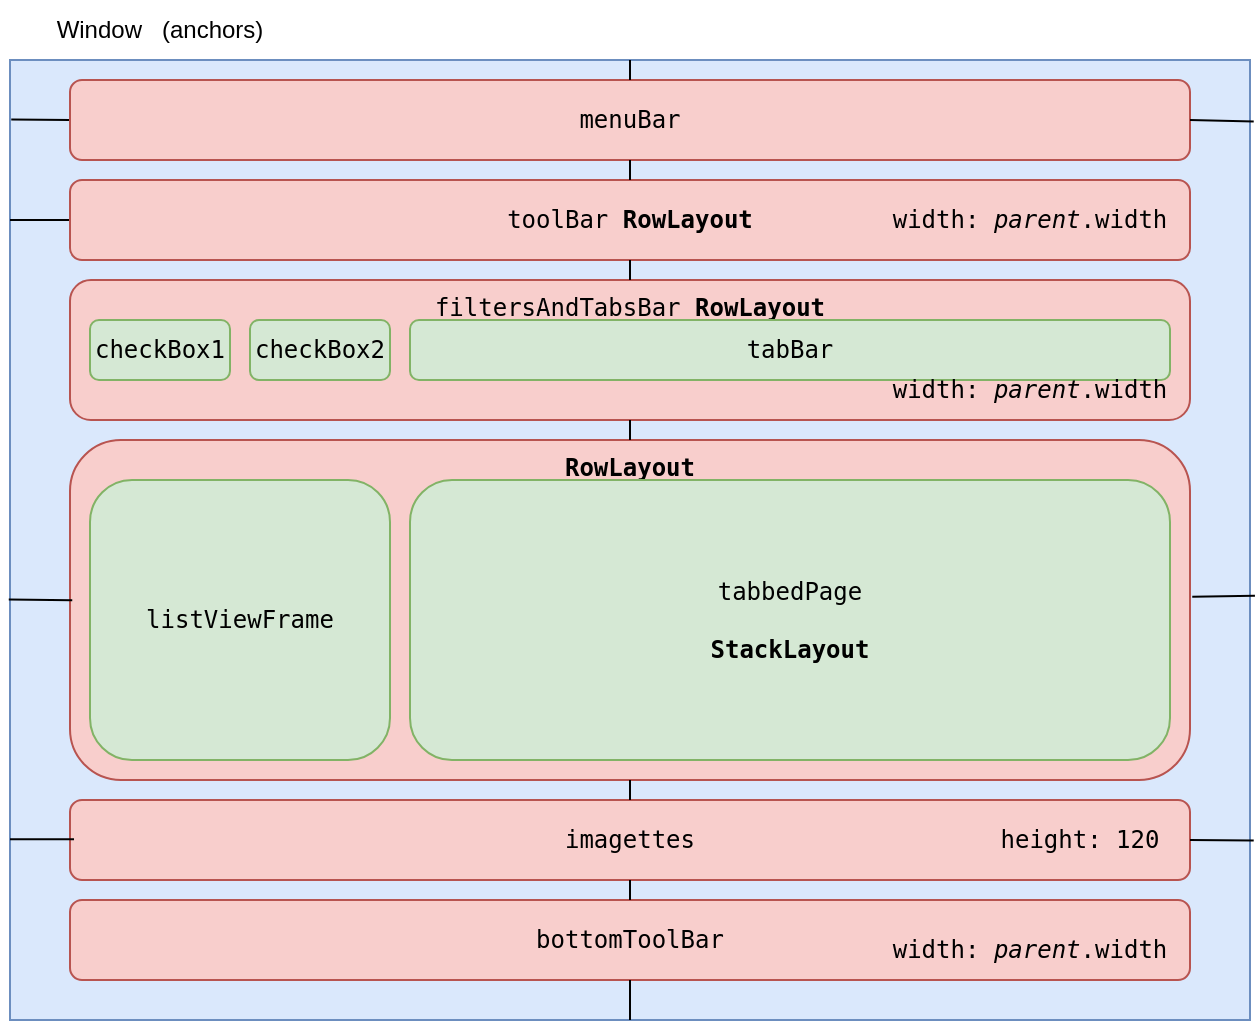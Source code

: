 <mxfile version="21.4.0" type="device" pages="3">
  <diagram name="MainView" id="d7hVIi9gM0834bt1OSRN">
    <mxGraphModel dx="714" dy="423" grid="1" gridSize="10" guides="1" tooltips="1" connect="1" arrows="1" fold="1" page="1" pageScale="1" pageWidth="827" pageHeight="1169" math="0" shadow="0">
      <root>
        <mxCell id="0" />
        <mxCell id="1" parent="0" />
        <mxCell id="CbHZo5Q5kGhW6boUcu4r-1" value="" style="rounded=0;whiteSpace=wrap;html=1;fillColor=#dae8fc;strokeColor=#6c8ebf;" vertex="1" parent="1">
          <mxGeometry x="100" y="80" width="620" height="480" as="geometry" />
        </mxCell>
        <mxCell id="CbHZo5Q5kGhW6boUcu4r-3" style="rounded=0;orthogonalLoop=1;jettySize=auto;html=1;exitX=0;exitY=0.5;exitDx=0;exitDy=0;entryX=0.001;entryY=0.062;entryDx=0;entryDy=0;entryPerimeter=0;strokeWidth=1;endArrow=none;endFill=0;" edge="1" parent="1" source="CbHZo5Q5kGhW6boUcu4r-2" target="CbHZo5Q5kGhW6boUcu4r-1">
          <mxGeometry relative="1" as="geometry" />
        </mxCell>
        <mxCell id="CbHZo5Q5kGhW6boUcu4r-2" value="&lt;pre style=&quot;margin-top: 0px; margin-bottom: 0px;&quot;&gt;menuBar&lt;/pre&gt;" style="rounded=1;whiteSpace=wrap;html=1;fillColor=#f8cecc;strokeColor=#b85450;" vertex="1" parent="1">
          <mxGeometry x="130" y="90" width="560" height="40" as="geometry" />
        </mxCell>
        <mxCell id="CbHZo5Q5kGhW6boUcu4r-7" value="" style="endArrow=none;html=1;rounded=0;exitX=1;exitY=0.5;exitDx=0;exitDy=0;entryX=1.003;entryY=0.064;entryDx=0;entryDy=0;entryPerimeter=0;" edge="1" parent="1" source="CbHZo5Q5kGhW6boUcu4r-2" target="CbHZo5Q5kGhW6boUcu4r-1">
          <mxGeometry width="50" height="50" relative="1" as="geometry">
            <mxPoint x="550" y="90" as="sourcePoint" />
            <mxPoint x="600" y="40" as="targetPoint" />
          </mxGeometry>
        </mxCell>
        <mxCell id="CbHZo5Q5kGhW6boUcu4r-10" style="edgeStyle=orthogonalEdgeStyle;rounded=0;orthogonalLoop=1;jettySize=auto;html=1;exitX=0;exitY=0.5;exitDx=0;exitDy=0;endArrow=none;endFill=0;" edge="1" parent="1" source="CbHZo5Q5kGhW6boUcu4r-8">
          <mxGeometry relative="1" as="geometry">
            <mxPoint x="100" y="160" as="targetPoint" />
          </mxGeometry>
        </mxCell>
        <mxCell id="CbHZo5Q5kGhW6boUcu4r-8" value="&lt;pre style=&quot;margin-top: 0px; margin-bottom: 0px;&quot;&gt;toolBar &lt;b&gt;RowLayout&lt;/b&gt;&lt;/pre&gt;" style="rounded=1;whiteSpace=wrap;html=1;fillColor=#f8cecc;strokeColor=#b85450;" vertex="1" parent="1">
          <mxGeometry x="130" y="140" width="560" height="40" as="geometry" />
        </mxCell>
        <mxCell id="CbHZo5Q5kGhW6boUcu4r-9" value="" style="endArrow=none;html=1;rounded=0;exitX=0.5;exitY=0;exitDx=0;exitDy=0;entryX=0.5;entryY=1;entryDx=0;entryDy=0;" edge="1" parent="1" source="CbHZo5Q5kGhW6boUcu4r-8" target="CbHZo5Q5kGhW6boUcu4r-2">
          <mxGeometry width="50" height="50" relative="1" as="geometry">
            <mxPoint x="400" y="70" as="sourcePoint" />
            <mxPoint x="450" y="20" as="targetPoint" />
          </mxGeometry>
        </mxCell>
        <mxCell id="CbHZo5Q5kGhW6boUcu4r-13" value="&lt;pre style=&quot;margin-top: 0px; margin-bottom: 0px;&quot;&gt;filtersAndTabsBar &lt;b&gt;RowLayout&lt;/b&gt;&lt;/pre&gt;" style="rounded=1;whiteSpace=wrap;html=1;fillColor=#f8cecc;strokeColor=#b85450;horizontal=1;verticalAlign=top;" vertex="1" parent="1">
          <mxGeometry x="130" y="190" width="560" height="70" as="geometry" />
        </mxCell>
        <mxCell id="CbHZo5Q5kGhW6boUcu4r-14" value="" style="endArrow=none;html=1;rounded=0;exitX=0.5;exitY=0;exitDx=0;exitDy=0;entryX=0.5;entryY=1;entryDx=0;entryDy=0;" edge="1" parent="1" source="CbHZo5Q5kGhW6boUcu4r-13" target="CbHZo5Q5kGhW6boUcu4r-8">
          <mxGeometry width="50" height="50" relative="1" as="geometry">
            <mxPoint x="400" y="120" as="sourcePoint" />
            <mxPoint x="360" y="180" as="targetPoint" />
          </mxGeometry>
        </mxCell>
        <mxCell id="CbHZo5Q5kGhW6boUcu4r-15" value="&lt;pre style=&quot;border-color: var(--border-color); margin-top: 0px; margin-bottom: 0px;&quot;&gt;&lt;b style=&quot;border-color: var(--border-color);&quot;&gt;RowLayout&lt;/b&gt;&lt;/pre&gt;" style="rounded=1;whiteSpace=wrap;html=1;fillColor=#f8cecc;strokeColor=#b85450;verticalAlign=top;" vertex="1" parent="1">
          <mxGeometry x="130" y="270" width="560" height="170" as="geometry" />
        </mxCell>
        <mxCell id="CbHZo5Q5kGhW6boUcu4r-16" value="&lt;pre style=&quot;margin-top: 0px; margin-bottom: 0px;&quot;&gt;imagettes&lt;/pre&gt;" style="rounded=1;whiteSpace=wrap;html=1;fillColor=#f8cecc;strokeColor=#b85450;" vertex="1" parent="1">
          <mxGeometry x="130" y="450" width="560" height="40" as="geometry" />
        </mxCell>
        <mxCell id="CbHZo5Q5kGhW6boUcu4r-17" value="&lt;pre style=&quot;margin-top: 0px; margin-bottom: 0px;&quot;&gt;bottomToolBar&lt;/pre&gt;" style="rounded=1;whiteSpace=wrap;html=1;fillColor=#f8cecc;strokeColor=#b85450;" vertex="1" parent="1">
          <mxGeometry x="130" y="500" width="560" height="40" as="geometry" />
        </mxCell>
        <mxCell id="CbHZo5Q5kGhW6boUcu4r-18" value="" style="endArrow=none;html=1;rounded=0;exitX=0.5;exitY=1;exitDx=0;exitDy=0;entryX=0.5;entryY=1;entryDx=0;entryDy=0;" edge="1" parent="1" source="CbHZo5Q5kGhW6boUcu4r-17" target="CbHZo5Q5kGhW6boUcu4r-1">
          <mxGeometry width="50" height="50" relative="1" as="geometry">
            <mxPoint x="460" y="530" as="sourcePoint" />
            <mxPoint x="510" y="480" as="targetPoint" />
          </mxGeometry>
        </mxCell>
        <mxCell id="CbHZo5Q5kGhW6boUcu4r-19" value="" style="endArrow=none;html=1;rounded=0;entryX=1;entryY=0.5;entryDx=0;entryDy=0;exitX=1.003;exitY=0.813;exitDx=0;exitDy=0;exitPerimeter=0;" edge="1" parent="1" source="CbHZo5Q5kGhW6boUcu4r-1" target="CbHZo5Q5kGhW6boUcu4r-16">
          <mxGeometry width="50" height="50" relative="1" as="geometry">
            <mxPoint x="460" y="530" as="sourcePoint" />
            <mxPoint x="510" y="480" as="targetPoint" />
          </mxGeometry>
        </mxCell>
        <mxCell id="CbHZo5Q5kGhW6boUcu4r-20" value="" style="endArrow=none;html=1;rounded=0;entryX=1;entryY=0.5;entryDx=0;entryDy=0;exitX=1.003;exitY=0.813;exitDx=0;exitDy=0;exitPerimeter=0;" edge="1" parent="1">
          <mxGeometry width="50" height="50" relative="1" as="geometry">
            <mxPoint x="132" y="469.66" as="sourcePoint" />
            <mxPoint x="100" y="469.66" as="targetPoint" />
          </mxGeometry>
        </mxCell>
        <mxCell id="CbHZo5Q5kGhW6boUcu4r-21" value="" style="endArrow=none;html=1;rounded=0;exitX=0.5;exitY=1;exitDx=0;exitDy=0;entryX=0.5;entryY=0;entryDx=0;entryDy=0;" edge="1" parent="1" source="CbHZo5Q5kGhW6boUcu4r-16" target="CbHZo5Q5kGhW6boUcu4r-17">
          <mxGeometry width="50" height="50" relative="1" as="geometry">
            <mxPoint x="420" y="550" as="sourcePoint" />
            <mxPoint x="420" y="570" as="targetPoint" />
          </mxGeometry>
        </mxCell>
        <mxCell id="CbHZo5Q5kGhW6boUcu4r-22" value="" style="endArrow=none;html=1;rounded=0;entryX=0.5;entryY=0;entryDx=0;entryDy=0;exitX=0.5;exitY=0;exitDx=0;exitDy=0;" edge="1" parent="1" source="CbHZo5Q5kGhW6boUcu4r-1" target="CbHZo5Q5kGhW6boUcu4r-2">
          <mxGeometry width="50" height="50" relative="1" as="geometry">
            <mxPoint x="400" y="180" as="sourcePoint" />
            <mxPoint x="450" y="130" as="targetPoint" />
          </mxGeometry>
        </mxCell>
        <mxCell id="CbHZo5Q5kGhW6boUcu4r-23" value="&lt;pre style=&quot;margin-top: 0px; margin-bottom: 0px;&quot;&gt;checkBox1&lt;/pre&gt;" style="rounded=1;whiteSpace=wrap;html=1;fillColor=#d5e8d4;strokeColor=#82b366;" vertex="1" parent="1">
          <mxGeometry x="140" y="210" width="70" height="30" as="geometry" />
        </mxCell>
        <mxCell id="CbHZo5Q5kGhW6boUcu4r-24" value="&lt;pre style=&quot;margin-top: 0px; margin-bottom: 0px;&quot;&gt;checkBox2&lt;/pre&gt;" style="rounded=1;whiteSpace=wrap;html=1;fillColor=#d5e8d4;strokeColor=#82b366;" vertex="1" parent="1">
          <mxGeometry x="220" y="210" width="70" height="30" as="geometry" />
        </mxCell>
        <mxCell id="CbHZo5Q5kGhW6boUcu4r-25" value="&lt;pre style=&quot;margin-top: 0px; margin-bottom: 0px;&quot;&gt;tabBar&lt;/pre&gt;" style="rounded=1;whiteSpace=wrap;html=1;fillColor=#d5e8d4;strokeColor=#82b366;" vertex="1" parent="1">
          <mxGeometry x="300" y="210" width="380" height="30" as="geometry" />
        </mxCell>
        <mxCell id="CbHZo5Q5kGhW6boUcu4r-26" value="&lt;pre style=&quot;margin-top: 0px; margin-bottom: 0px;&quot;&gt;listViewFrame&lt;/pre&gt;" style="rounded=1;whiteSpace=wrap;html=1;fillColor=#d5e8d4;strokeColor=#82b366;" vertex="1" parent="1">
          <mxGeometry x="140" y="290" width="150" height="140" as="geometry" />
        </mxCell>
        <mxCell id="CbHZo5Q5kGhW6boUcu4r-27" value="&lt;pre style=&quot;margin-top: 0px; margin-bottom: 0px;&quot;&gt;tabbedPage&lt;/pre&gt;&lt;pre style=&quot;margin-top: 0px; margin-bottom: 0px;&quot;&gt;&lt;br&gt;&lt;/pre&gt;&lt;pre style=&quot;margin-top: 0px; margin-bottom: 0px;&quot;&gt;&lt;b&gt;StackLayout&lt;/b&gt;&lt;/pre&gt;" style="rounded=1;whiteSpace=wrap;html=1;fillColor=#d5e8d4;strokeColor=#82b366;" vertex="1" parent="1">
          <mxGeometry x="300" y="290" width="380" height="140" as="geometry" />
        </mxCell>
        <mxCell id="CbHZo5Q5kGhW6boUcu4r-28" value="Window&amp;nbsp; &amp;nbsp;(anchors)" style="text;html=1;strokeColor=none;fillColor=none;align=center;verticalAlign=middle;whiteSpace=wrap;rounded=0;" vertex="1" parent="1">
          <mxGeometry x="95" y="50" width="160" height="30" as="geometry" />
        </mxCell>
        <mxCell id="CbHZo5Q5kGhW6boUcu4r-29" value="&lt;pre style=&quot;margin-top: 0px; margin-bottom: 0px;&quot;&gt;width:&lt;span style=&quot;color:#c0c0c0;&quot;&gt; &lt;/span&gt;&lt;span style=&quot;font-style:italic;&quot;&gt;parent&lt;/span&gt;.width&lt;/pre&gt;" style="text;html=1;strokeColor=none;fillColor=none;align=center;verticalAlign=middle;whiteSpace=wrap;rounded=0;" vertex="1" parent="1">
          <mxGeometry x="530" y="145" width="160" height="30" as="geometry" />
        </mxCell>
        <mxCell id="CbHZo5Q5kGhW6boUcu4r-30" value="&lt;pre style=&quot;margin-top: 0px; margin-bottom: 0px;&quot;&gt;width:&lt;span style=&quot;color:#c0c0c0;&quot;&gt; &lt;/span&gt;&lt;span style=&quot;font-style:italic;&quot;&gt;parent&lt;/span&gt;.width&lt;/pre&gt;" style="text;html=1;strokeColor=none;fillColor=none;align=center;verticalAlign=middle;whiteSpace=wrap;rounded=0;" vertex="1" parent="1">
          <mxGeometry x="530" y="230" width="160" height="30" as="geometry" />
        </mxCell>
        <mxCell id="CbHZo5Q5kGhW6boUcu4r-31" value="" style="endArrow=none;html=1;rounded=0;exitX=-0.001;exitY=0.562;exitDx=0;exitDy=0;exitPerimeter=0;entryX=0.002;entryY=0.471;entryDx=0;entryDy=0;entryPerimeter=0;" edge="1" parent="1" source="CbHZo5Q5kGhW6boUcu4r-1" target="CbHZo5Q5kGhW6boUcu4r-15">
          <mxGeometry width="50" height="50" relative="1" as="geometry">
            <mxPoint x="80" y="390" as="sourcePoint" />
            <mxPoint x="130" y="340" as="targetPoint" />
          </mxGeometry>
        </mxCell>
        <mxCell id="CbHZo5Q5kGhW6boUcu4r-32" value="" style="endArrow=none;html=1;rounded=0;exitX=0.5;exitY=1;exitDx=0;exitDy=0;entryX=0.5;entryY=0;entryDx=0;entryDy=0;" edge="1" parent="1" source="CbHZo5Q5kGhW6boUcu4r-15" target="CbHZo5Q5kGhW6boUcu4r-16">
          <mxGeometry width="50" height="50" relative="1" as="geometry">
            <mxPoint x="400" y="310" as="sourcePoint" />
            <mxPoint x="450" y="260" as="targetPoint" />
          </mxGeometry>
        </mxCell>
        <mxCell id="CbHZo5Q5kGhW6boUcu4r-33" value="" style="endArrow=none;html=1;rounded=0;exitX=0.5;exitY=0;exitDx=0;exitDy=0;entryX=0.5;entryY=1;entryDx=0;entryDy=0;" edge="1" parent="1" source="CbHZo5Q5kGhW6boUcu4r-15" target="CbHZo5Q5kGhW6boUcu4r-13">
          <mxGeometry width="50" height="50" relative="1" as="geometry">
            <mxPoint x="400" y="310" as="sourcePoint" />
            <mxPoint x="450" y="260" as="targetPoint" />
          </mxGeometry>
        </mxCell>
        <mxCell id="CbHZo5Q5kGhW6boUcu4r-34" value="" style="endArrow=none;html=1;rounded=0;exitX=1.002;exitY=0.461;exitDx=0;exitDy=0;exitPerimeter=0;entryX=1.004;entryY=0.558;entryDx=0;entryDy=0;entryPerimeter=0;" edge="1" parent="1" source="CbHZo5Q5kGhW6boUcu4r-15" target="CbHZo5Q5kGhW6boUcu4r-1">
          <mxGeometry width="50" height="50" relative="1" as="geometry">
            <mxPoint x="400" y="310" as="sourcePoint" />
            <mxPoint x="450" y="260" as="targetPoint" />
          </mxGeometry>
        </mxCell>
        <mxCell id="CbHZo5Q5kGhW6boUcu4r-35" value="&lt;pre style=&quot;margin-top: 0px; margin-bottom: 0px;&quot;&gt;width:&lt;span style=&quot;color:#c0c0c0;&quot;&gt; &lt;/span&gt;&lt;span style=&quot;font-style:italic;&quot;&gt;parent&lt;/span&gt;.width&lt;/pre&gt;" style="text;html=1;strokeColor=none;fillColor=none;align=center;verticalAlign=middle;whiteSpace=wrap;rounded=0;" vertex="1" parent="1">
          <mxGeometry x="530" y="510" width="160" height="30" as="geometry" />
        </mxCell>
        <mxCell id="CbHZo5Q5kGhW6boUcu4r-36" value="&lt;pre style=&quot;margin-top: 0px; margin-bottom: 0px;&quot;&gt;height: 120&lt;/pre&gt;" style="text;html=1;strokeColor=none;fillColor=none;align=center;verticalAlign=middle;whiteSpace=wrap;rounded=0;" vertex="1" parent="1">
          <mxGeometry x="590" y="455" width="90" height="30" as="geometry" />
        </mxCell>
      </root>
    </mxGraphModel>
  </diagram>
  <diagram id="OFQUL5X0LQNiIFi3YVKk" name="Preview Tab">
    <mxGraphModel dx="1036" dy="614" grid="1" gridSize="10" guides="1" tooltips="1" connect="1" arrows="1" fold="1" page="1" pageScale="1" pageWidth="827" pageHeight="1169" math="0" shadow="0">
      <root>
        <mxCell id="0" />
        <mxCell id="1" parent="0" />
        <mxCell id="PIZaF98u6WkX7ZVSyT8i-2" value="RowLayout&lt;br&gt;&lt;br&gt;&lt;pre style=&quot;margin-top: 0px; margin-bottom: 0px;&quot;&gt;anchors.fill:&lt;span style=&quot;color:#c0c0c0;&quot;&gt; &lt;/span&gt;&lt;span style=&quot;font-style:italic;&quot;&gt;parent (??)&lt;/span&gt;&lt;/pre&gt;" style="whiteSpace=wrap;html=1;aspect=fixed;fillColor=#dae8fc;strokeColor=#6c8ebf;verticalAlign=top;" vertex="1" parent="1">
          <mxGeometry x="120" y="80" width="520" height="520" as="geometry" />
        </mxCell>
        <mxCell id="PIZaF98u6WkX7ZVSyT8i-3" value="PREVIEW TAB" style="text;html=1;strokeColor=none;fillColor=none;align=center;verticalAlign=middle;whiteSpace=wrap;rounded=0;" vertex="1" parent="1">
          <mxGeometry x="120" y="50" width="130" height="30" as="geometry" />
        </mxCell>
        <mxCell id="PIZaF98u6WkX7ZVSyT8i-4" value="&lt;pre style=&quot;margin-top: 0px; margin-bottom: 0px;&quot;&gt;Item&lt;/pre&gt;&lt;pre style=&quot;margin-top: 0px; margin-bottom: 0px;&quot;&gt;Layout.fillWidth:&lt;span style=&quot;color:#c0c0c0;&quot;&gt; &lt;/span&gt;true&lt;/pre&gt;" style="rounded=1;whiteSpace=wrap;html=1;fillColor=#ffe6cc;strokeColor=#d79b00;verticalAlign=top;" vertex="1" parent="1">
          <mxGeometry x="140" y="160" width="310" height="320" as="geometry" />
        </mxCell>
        <mxCell id="PIZaF98u6WkX7ZVSyT8i-5" value="&lt;pre style=&quot;margin-top: 0px; margin-bottom: 0px;&quot;&gt;zonePreview&lt;/pre&gt;&lt;pre style=&quot;margin-top: 0px; margin-bottom: 0px;&quot;&gt;&lt;br&gt;&lt;/pre&gt;&lt;pre style=&quot;margin-top: 0px; margin-bottom: 0px;&quot;&gt;Layout.alignment:&lt;span style=&quot;color:#c0c0c0;&quot;&gt; &lt;/span&gt;&lt;/pre&gt;&lt;pre style=&quot;margin-top: 0px; margin-bottom: 0px;&quot;&gt;&lt;span style=&quot;font-style:italic; color:#0055af;&quot;&gt;Qt&lt;/span&gt;.AlignRight&lt;/pre&gt;" style="rounded=1;whiteSpace=wrap;html=1;fillColor=#ffe6cc;strokeColor=#d79b00;verticalAlign=top;" vertex="1" parent="1">
          <mxGeometry x="480" y="160" width="150" height="170" as="geometry" />
        </mxCell>
        <mxCell id="FkDoOXgXVIrGlZoqcDmt-1" value="&lt;pre style=&quot;border-color: var(--border-color); margin-top: 0px; margin-bottom: 0px;&quot;&gt;previewImage&lt;/pre&gt;&lt;pre style=&quot;border-color: var(--border-color); margin-top: 0px; margin-bottom: 0px;&quot;&gt;&lt;br style=&quot;border-color: var(--border-color);&quot;&gt;&lt;/pre&gt;&lt;pre style=&quot;border-color: var(--border-color); margin-top: 0px; margin-bottom: 0px;&quot;&gt;anchors.centerIn: parent&lt;/pre&gt;" style="rounded=1;whiteSpace=wrap;html=1;fillColor=#ffe6cc;strokeColor=#d79b00;" vertex="1" parent="1">
          <mxGeometry x="200" y="250" width="190" height="160" as="geometry" />
        </mxCell>
      </root>
    </mxGraphModel>
  </diagram>
  <diagram name="Map Tab" id="dfuJukzE3hP5hs-_Yb47">
    <mxGraphModel dx="1036" dy="614" grid="1" gridSize="10" guides="1" tooltips="1" connect="1" arrows="1" fold="1" page="1" pageScale="1" pageWidth="827" pageHeight="1169" math="0" shadow="0">
      <root>
        <mxCell id="Ycl33Z8cpXIW11Gbhpba-0" />
        <mxCell id="Ycl33Z8cpXIW11Gbhpba-1" parent="Ycl33Z8cpXIW11Gbhpba-0" />
        <mxCell id="Ycl33Z8cpXIW11Gbhpba-2" value="GridLayout (2x4)&lt;br&gt;&lt;br&gt;&lt;pre style=&quot;margin-top: 0px; margin-bottom: 0px;&quot;&gt;Layout.fillWidth:&lt;span style=&quot;color:#c0c0c0;&quot;&gt; &lt;/span&gt;true&lt;/pre&gt;" style="whiteSpace=wrap;html=1;aspect=fixed;fillColor=#dae8fc;strokeColor=#6c8ebf;verticalAlign=top;" vertex="1" parent="Ycl33Z8cpXIW11Gbhpba-1">
          <mxGeometry x="120" y="80" width="520" height="520" as="geometry" />
        </mxCell>
        <mxCell id="Ycl33Z8cpXIW11Gbhpba-3" value="MAP TAB" style="text;html=1;strokeColor=none;fillColor=none;align=center;verticalAlign=middle;whiteSpace=wrap;rounded=0;" vertex="1" parent="Ycl33Z8cpXIW11Gbhpba-1">
          <mxGeometry x="120" y="50" width="130" height="30" as="geometry" />
        </mxCell>
        <mxCell id="Ycl33Z8cpXIW11Gbhpba-4" value="&lt;pre style=&quot;margin-top: 0px; margin-bottom: 0px;&quot;&gt;mapTools&lt;/pre&gt;&lt;pre style=&quot;margin-top: 0px; margin-bottom: 0px;&quot;&gt;&lt;br&gt;&lt;/pre&gt;&lt;pre style=&quot;margin-top: 0px; margin-bottom: 0px;&quot;&gt;Layout.fillWidth:&lt;span style=&quot;color:#c0c0c0;&quot;&gt; &lt;/span&gt;true&lt;/pre&gt;" style="rounded=1;whiteSpace=wrap;html=1;fillColor=#ffe6cc;strokeColor=#d79b00;verticalAlign=top;" vertex="1" parent="Ycl33Z8cpXIW11Gbhpba-1">
          <mxGeometry x="135" y="140" width="490" height="70" as="geometry" />
        </mxCell>
        <mxCell id="Ycl33Z8cpXIW11Gbhpba-5" value="&lt;pre style=&quot;margin-top: 0px; margin-bottom: 0px;&quot;&gt;mapView&lt;/pre&gt;&lt;pre style=&quot;margin-top: 0px; margin-bottom: 0px;&quot;&gt;&lt;br&gt;&lt;/pre&gt;&lt;pre style=&quot;margin-top: 0px; margin-bottom: 0px;&quot;&gt;Layout.fillWidth:&lt;span style=&quot;color:#c0c0c0;&quot;&gt; &lt;/span&gt;true&lt;/pre&gt;&lt;pre style=&quot;margin-top: 0px; margin-bottom: 0px;&quot;&gt;Layout.fillHeight:&lt;span style=&quot;color:#c0c0c0;&quot;&gt; &lt;/span&gt;true&lt;/pre&gt;" style="rounded=1;whiteSpace=wrap;html=1;fillColor=#ffe6cc;strokeColor=#d79b00;verticalAlign=top;" vertex="1" parent="Ycl33Z8cpXIW11Gbhpba-1">
          <mxGeometry x="140" y="230" width="280" height="360" as="geometry" />
        </mxCell>
        <mxCell id="ZokwWRf4PxKREvUrPuPI-0" value="" style="endArrow=none;dashed=1;html=1;rounded=0;exitX=-0.003;exitY=0.275;exitDx=0;exitDy=0;exitPerimeter=0;entryX=1.006;entryY=0.272;entryDx=0;entryDy=0;entryPerimeter=0;" edge="1" parent="Ycl33Z8cpXIW11Gbhpba-1" source="Ycl33Z8cpXIW11Gbhpba-2" target="Ycl33Z8cpXIW11Gbhpba-2">
          <mxGeometry width="50" height="50" relative="1" as="geometry">
            <mxPoint x="390" y="340" as="sourcePoint" />
            <mxPoint x="440" y="290" as="targetPoint" />
          </mxGeometry>
        </mxCell>
        <mxCell id="ZokwWRf4PxKREvUrPuPI-1" value="" style="endArrow=none;dashed=1;html=1;rounded=0;exitX=-0.003;exitY=0.275;exitDx=0;exitDy=0;exitPerimeter=0;entryX=1.006;entryY=0.272;entryDx=0;entryDy=0;entryPerimeter=0;" edge="1" parent="Ycl33Z8cpXIW11Gbhpba-1">
          <mxGeometry width="50" height="50" relative="1" as="geometry">
            <mxPoint x="120" y="391" as="sourcePoint" />
            <mxPoint x="645" y="389" as="targetPoint" />
          </mxGeometry>
        </mxCell>
        <mxCell id="ZokwWRf4PxKREvUrPuPI-2" value="" style="endArrow=none;dashed=1;html=1;rounded=0;exitX=-0.003;exitY=0.275;exitDx=0;exitDy=0;exitPerimeter=0;entryX=1.006;entryY=0.272;entryDx=0;entryDy=0;entryPerimeter=0;" edge="1" parent="Ycl33Z8cpXIW11Gbhpba-1">
          <mxGeometry width="50" height="50" relative="1" as="geometry">
            <mxPoint x="120" y="502" as="sourcePoint" />
            <mxPoint x="645" y="500" as="targetPoint" />
          </mxGeometry>
        </mxCell>
        <mxCell id="ZokwWRf4PxKREvUrPuPI-3" value="" style="endArrow=none;dashed=1;html=1;rounded=0;exitX=0.602;exitY=-0.002;exitDx=0;exitDy=0;exitPerimeter=0;entryX=0.6;entryY=1.013;entryDx=0;entryDy=0;entryPerimeter=0;" edge="1" parent="Ycl33Z8cpXIW11Gbhpba-1" source="Ycl33Z8cpXIW11Gbhpba-2" target="Ycl33Z8cpXIW11Gbhpba-2">
          <mxGeometry width="50" height="50" relative="1" as="geometry">
            <mxPoint x="148" y="253" as="sourcePoint" />
            <mxPoint x="673" y="251" as="targetPoint" />
          </mxGeometry>
        </mxCell>
        <mxCell id="ZokwWRf4PxKREvUrPuPI-4" value="Zone1&lt;br&gt;&lt;pre style=&quot;margin-top: 0px; margin-bottom: 0px;&quot;&gt;Layout.fillHeight:&lt;span style=&quot;color:#c0c0c0;&quot;&gt; &lt;/span&gt;true&lt;/pre&gt;" style="rounded=1;whiteSpace=wrap;html=1;fillColor=#ffe6cc;strokeColor=#d79b00;verticalAlign=top;" vertex="1" parent="Ycl33Z8cpXIW11Gbhpba-1">
          <mxGeometry x="440" y="230" width="190" height="150" as="geometry" />
        </mxCell>
        <mxCell id="ZokwWRf4PxKREvUrPuPI-5" value="Zone3&lt;br&gt;&lt;pre style=&quot;margin-top: 0px; margin-bottom: 0px;&quot;&gt;Layout.fillHeight:&lt;span style=&quot;color:#c0c0c0;&quot;&gt; &lt;/span&gt;true&lt;/pre&gt;" style="rounded=1;whiteSpace=wrap;html=1;fillColor=#ffe6cc;strokeColor=#d79b00;verticalAlign=top;" vertex="1" parent="Ycl33Z8cpXIW11Gbhpba-1">
          <mxGeometry x="440" y="510" width="190" height="80" as="geometry" />
        </mxCell>
        <mxCell id="ZokwWRf4PxKREvUrPuPI-6" value="Zone2&lt;br&gt;&lt;pre style=&quot;margin-top: 0px; margin-bottom: 0px;&quot;&gt;Layout.fillHeight:&lt;span style=&quot;color:#c0c0c0;&quot;&gt; &lt;/span&gt;true&lt;/pre&gt;" style="rounded=1;whiteSpace=wrap;html=1;fillColor=#ffe6cc;strokeColor=#d79b00;verticalAlign=top;" vertex="1" parent="Ycl33Z8cpXIW11Gbhpba-1">
          <mxGeometry x="440" y="400" width="190" height="90" as="geometry" />
        </mxCell>
        <mxCell id="ZokwWRf4PxKREvUrPuPI-7" value="ColumLayout" style="rounded=1;whiteSpace=wrap;html=1;fillColor=#ffe6cc;strokeColor=#d79b00;verticalAlign=top;" vertex="1" parent="Ycl33Z8cpXIW11Gbhpba-1">
          <mxGeometry x="450" y="270" width="170" height="100" as="geometry" />
        </mxCell>
        <mxCell id="ZokwWRf4PxKREvUrPuPI-8" value="" style="rounded=1;whiteSpace=wrap;html=1;fillColor=#d5e8d4;strokeColor=#82b366;" vertex="1" parent="Ycl33Z8cpXIW11Gbhpba-1">
          <mxGeometry x="470" y="345" width="130" height="20" as="geometry" />
        </mxCell>
        <mxCell id="ZokwWRf4PxKREvUrPuPI-9" value="" style="rounded=1;whiteSpace=wrap;html=1;fillColor=#d5e8d4;strokeColor=#82b366;" vertex="1" parent="Ycl33Z8cpXIW11Gbhpba-1">
          <mxGeometry x="470" y="320" width="130" height="20" as="geometry" />
        </mxCell>
        <mxCell id="ZokwWRf4PxKREvUrPuPI-10" value="" style="rounded=1;whiteSpace=wrap;html=1;fillColor=#d5e8d4;strokeColor=#82b366;" vertex="1" parent="Ycl33Z8cpXIW11Gbhpba-1">
          <mxGeometry x="470" y="295" width="130" height="20" as="geometry" />
        </mxCell>
      </root>
    </mxGraphModel>
  </diagram>
</mxfile>
